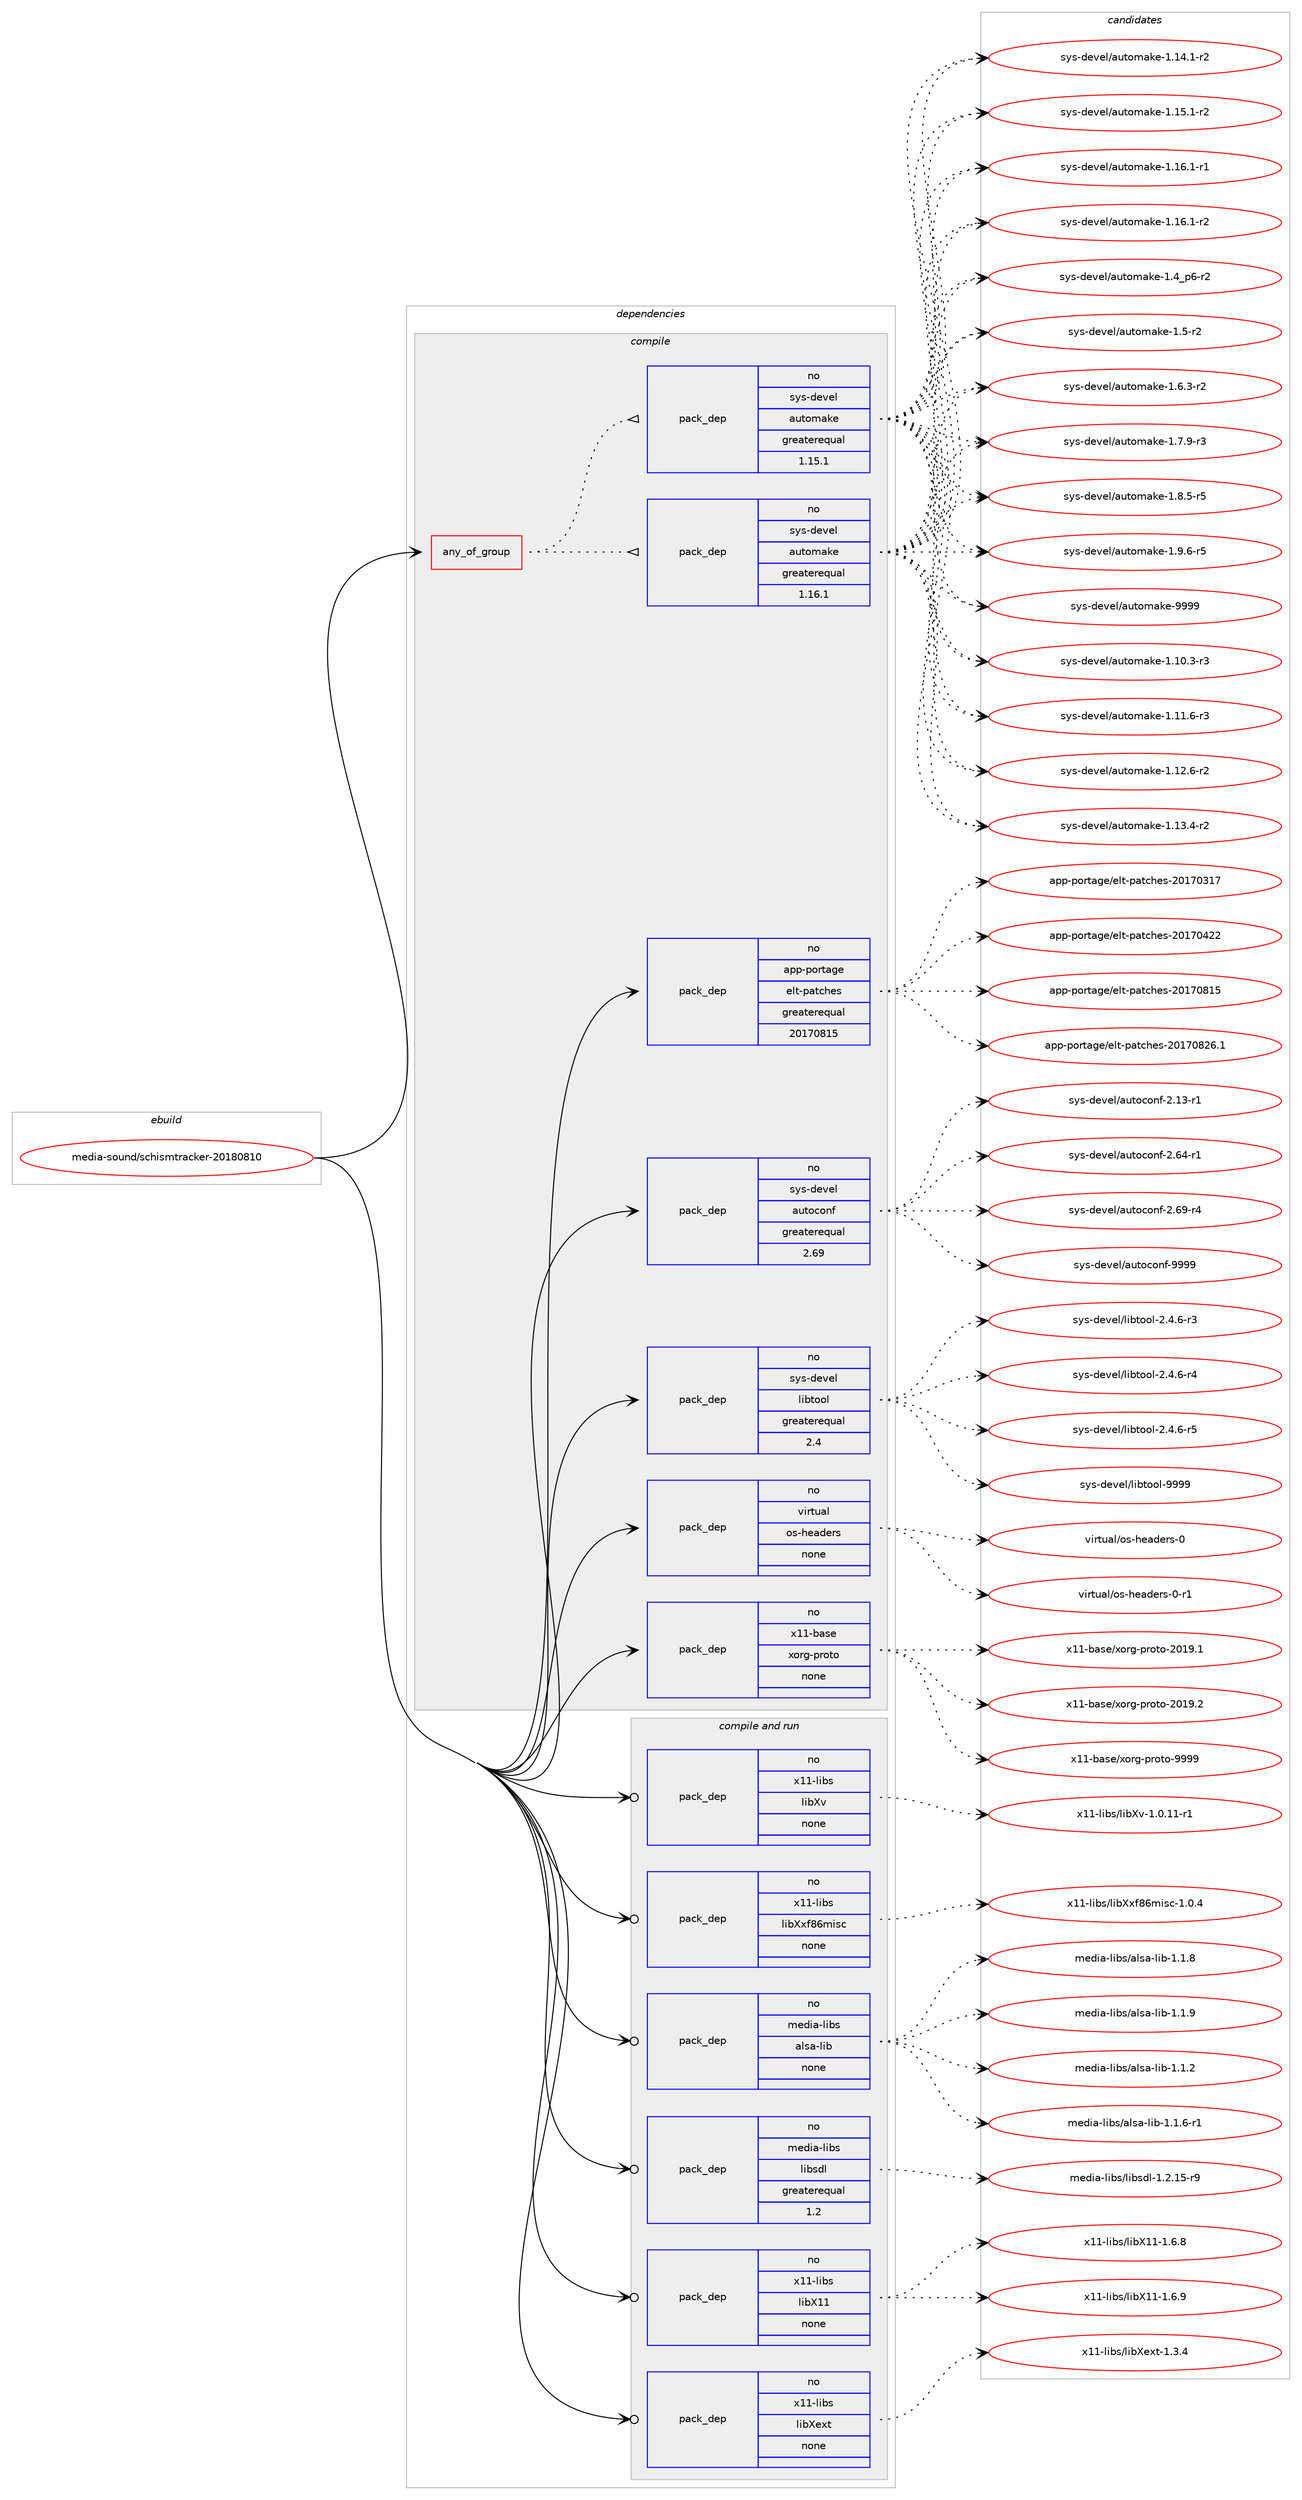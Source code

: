 digraph prolog {

# *************
# Graph options
# *************

newrank=true;
concentrate=true;
compound=true;
graph [rankdir=LR,fontname=Helvetica,fontsize=10,ranksep=1.5];#, ranksep=2.5, nodesep=0.2];
edge  [arrowhead=vee];
node  [fontname=Helvetica,fontsize=10];

# **********
# The ebuild
# **********

subgraph cluster_leftcol {
color=gray;
rank=same;
label=<<i>ebuild</i>>;
id [label="media-sound/schismtracker-20180810", color=red, width=4, href="../media-sound/schismtracker-20180810.svg"];
}

# ****************
# The dependencies
# ****************

subgraph cluster_midcol {
color=gray;
label=<<i>dependencies</i>>;
subgraph cluster_compile {
fillcolor="#eeeeee";
style=filled;
label=<<i>compile</i>>;
subgraph any13586 {
dependency803372 [label=<<TABLE BORDER="0" CELLBORDER="1" CELLSPACING="0" CELLPADDING="4"><TR><TD CELLPADDING="10">any_of_group</TD></TR></TABLE>>, shape=none, color=red];subgraph pack594227 {
dependency803373 [label=<<TABLE BORDER="0" CELLBORDER="1" CELLSPACING="0" CELLPADDING="4" WIDTH="220"><TR><TD ROWSPAN="6" CELLPADDING="30">pack_dep</TD></TR><TR><TD WIDTH="110">no</TD></TR><TR><TD>sys-devel</TD></TR><TR><TD>automake</TD></TR><TR><TD>greaterequal</TD></TR><TR><TD>1.16.1</TD></TR></TABLE>>, shape=none, color=blue];
}
dependency803372:e -> dependency803373:w [weight=20,style="dotted",arrowhead="oinv"];
subgraph pack594228 {
dependency803374 [label=<<TABLE BORDER="0" CELLBORDER="1" CELLSPACING="0" CELLPADDING="4" WIDTH="220"><TR><TD ROWSPAN="6" CELLPADDING="30">pack_dep</TD></TR><TR><TD WIDTH="110">no</TD></TR><TR><TD>sys-devel</TD></TR><TR><TD>automake</TD></TR><TR><TD>greaterequal</TD></TR><TR><TD>1.15.1</TD></TR></TABLE>>, shape=none, color=blue];
}
dependency803372:e -> dependency803374:w [weight=20,style="dotted",arrowhead="oinv"];
}
id:e -> dependency803372:w [weight=20,style="solid",arrowhead="vee"];
subgraph pack594229 {
dependency803375 [label=<<TABLE BORDER="0" CELLBORDER="1" CELLSPACING="0" CELLPADDING="4" WIDTH="220"><TR><TD ROWSPAN="6" CELLPADDING="30">pack_dep</TD></TR><TR><TD WIDTH="110">no</TD></TR><TR><TD>app-portage</TD></TR><TR><TD>elt-patches</TD></TR><TR><TD>greaterequal</TD></TR><TR><TD>20170815</TD></TR></TABLE>>, shape=none, color=blue];
}
id:e -> dependency803375:w [weight=20,style="solid",arrowhead="vee"];
subgraph pack594230 {
dependency803376 [label=<<TABLE BORDER="0" CELLBORDER="1" CELLSPACING="0" CELLPADDING="4" WIDTH="220"><TR><TD ROWSPAN="6" CELLPADDING="30">pack_dep</TD></TR><TR><TD WIDTH="110">no</TD></TR><TR><TD>sys-devel</TD></TR><TR><TD>autoconf</TD></TR><TR><TD>greaterequal</TD></TR><TR><TD>2.69</TD></TR></TABLE>>, shape=none, color=blue];
}
id:e -> dependency803376:w [weight=20,style="solid",arrowhead="vee"];
subgraph pack594231 {
dependency803377 [label=<<TABLE BORDER="0" CELLBORDER="1" CELLSPACING="0" CELLPADDING="4" WIDTH="220"><TR><TD ROWSPAN="6" CELLPADDING="30">pack_dep</TD></TR><TR><TD WIDTH="110">no</TD></TR><TR><TD>sys-devel</TD></TR><TR><TD>libtool</TD></TR><TR><TD>greaterequal</TD></TR><TR><TD>2.4</TD></TR></TABLE>>, shape=none, color=blue];
}
id:e -> dependency803377:w [weight=20,style="solid",arrowhead="vee"];
subgraph pack594232 {
dependency803378 [label=<<TABLE BORDER="0" CELLBORDER="1" CELLSPACING="0" CELLPADDING="4" WIDTH="220"><TR><TD ROWSPAN="6" CELLPADDING="30">pack_dep</TD></TR><TR><TD WIDTH="110">no</TD></TR><TR><TD>virtual</TD></TR><TR><TD>os-headers</TD></TR><TR><TD>none</TD></TR><TR><TD></TD></TR></TABLE>>, shape=none, color=blue];
}
id:e -> dependency803378:w [weight=20,style="solid",arrowhead="vee"];
subgraph pack594233 {
dependency803379 [label=<<TABLE BORDER="0" CELLBORDER="1" CELLSPACING="0" CELLPADDING="4" WIDTH="220"><TR><TD ROWSPAN="6" CELLPADDING="30">pack_dep</TD></TR><TR><TD WIDTH="110">no</TD></TR><TR><TD>x11-base</TD></TR><TR><TD>xorg-proto</TD></TR><TR><TD>none</TD></TR><TR><TD></TD></TR></TABLE>>, shape=none, color=blue];
}
id:e -> dependency803379:w [weight=20,style="solid",arrowhead="vee"];
}
subgraph cluster_compileandrun {
fillcolor="#eeeeee";
style=filled;
label=<<i>compile and run</i>>;
subgraph pack594234 {
dependency803380 [label=<<TABLE BORDER="0" CELLBORDER="1" CELLSPACING="0" CELLPADDING="4" WIDTH="220"><TR><TD ROWSPAN="6" CELLPADDING="30">pack_dep</TD></TR><TR><TD WIDTH="110">no</TD></TR><TR><TD>media-libs</TD></TR><TR><TD>alsa-lib</TD></TR><TR><TD>none</TD></TR><TR><TD></TD></TR></TABLE>>, shape=none, color=blue];
}
id:e -> dependency803380:w [weight=20,style="solid",arrowhead="odotvee"];
subgraph pack594235 {
dependency803381 [label=<<TABLE BORDER="0" CELLBORDER="1" CELLSPACING="0" CELLPADDING="4" WIDTH="220"><TR><TD ROWSPAN="6" CELLPADDING="30">pack_dep</TD></TR><TR><TD WIDTH="110">no</TD></TR><TR><TD>media-libs</TD></TR><TR><TD>libsdl</TD></TR><TR><TD>greaterequal</TD></TR><TR><TD>1.2</TD></TR></TABLE>>, shape=none, color=blue];
}
id:e -> dependency803381:w [weight=20,style="solid",arrowhead="odotvee"];
subgraph pack594236 {
dependency803382 [label=<<TABLE BORDER="0" CELLBORDER="1" CELLSPACING="0" CELLPADDING="4" WIDTH="220"><TR><TD ROWSPAN="6" CELLPADDING="30">pack_dep</TD></TR><TR><TD WIDTH="110">no</TD></TR><TR><TD>x11-libs</TD></TR><TR><TD>libX11</TD></TR><TR><TD>none</TD></TR><TR><TD></TD></TR></TABLE>>, shape=none, color=blue];
}
id:e -> dependency803382:w [weight=20,style="solid",arrowhead="odotvee"];
subgraph pack594237 {
dependency803383 [label=<<TABLE BORDER="0" CELLBORDER="1" CELLSPACING="0" CELLPADDING="4" WIDTH="220"><TR><TD ROWSPAN="6" CELLPADDING="30">pack_dep</TD></TR><TR><TD WIDTH="110">no</TD></TR><TR><TD>x11-libs</TD></TR><TR><TD>libXext</TD></TR><TR><TD>none</TD></TR><TR><TD></TD></TR></TABLE>>, shape=none, color=blue];
}
id:e -> dependency803383:w [weight=20,style="solid",arrowhead="odotvee"];
subgraph pack594238 {
dependency803384 [label=<<TABLE BORDER="0" CELLBORDER="1" CELLSPACING="0" CELLPADDING="4" WIDTH="220"><TR><TD ROWSPAN="6" CELLPADDING="30">pack_dep</TD></TR><TR><TD WIDTH="110">no</TD></TR><TR><TD>x11-libs</TD></TR><TR><TD>libXv</TD></TR><TR><TD>none</TD></TR><TR><TD></TD></TR></TABLE>>, shape=none, color=blue];
}
id:e -> dependency803384:w [weight=20,style="solid",arrowhead="odotvee"];
subgraph pack594239 {
dependency803385 [label=<<TABLE BORDER="0" CELLBORDER="1" CELLSPACING="0" CELLPADDING="4" WIDTH="220"><TR><TD ROWSPAN="6" CELLPADDING="30">pack_dep</TD></TR><TR><TD WIDTH="110">no</TD></TR><TR><TD>x11-libs</TD></TR><TR><TD>libXxf86misc</TD></TR><TR><TD>none</TD></TR><TR><TD></TD></TR></TABLE>>, shape=none, color=blue];
}
id:e -> dependency803385:w [weight=20,style="solid",arrowhead="odotvee"];
}
subgraph cluster_run {
fillcolor="#eeeeee";
style=filled;
label=<<i>run</i>>;
}
}

# **************
# The candidates
# **************

subgraph cluster_choices {
rank=same;
color=gray;
label=<<i>candidates</i>>;

subgraph choice594227 {
color=black;
nodesep=1;
choice11512111545100101118101108479711711611110997107101454946494846514511451 [label="sys-devel/automake-1.10.3-r3", color=red, width=4,href="../sys-devel/automake-1.10.3-r3.svg"];
choice11512111545100101118101108479711711611110997107101454946494946544511451 [label="sys-devel/automake-1.11.6-r3", color=red, width=4,href="../sys-devel/automake-1.11.6-r3.svg"];
choice11512111545100101118101108479711711611110997107101454946495046544511450 [label="sys-devel/automake-1.12.6-r2", color=red, width=4,href="../sys-devel/automake-1.12.6-r2.svg"];
choice11512111545100101118101108479711711611110997107101454946495146524511450 [label="sys-devel/automake-1.13.4-r2", color=red, width=4,href="../sys-devel/automake-1.13.4-r2.svg"];
choice11512111545100101118101108479711711611110997107101454946495246494511450 [label="sys-devel/automake-1.14.1-r2", color=red, width=4,href="../sys-devel/automake-1.14.1-r2.svg"];
choice11512111545100101118101108479711711611110997107101454946495346494511450 [label="sys-devel/automake-1.15.1-r2", color=red, width=4,href="../sys-devel/automake-1.15.1-r2.svg"];
choice11512111545100101118101108479711711611110997107101454946495446494511449 [label="sys-devel/automake-1.16.1-r1", color=red, width=4,href="../sys-devel/automake-1.16.1-r1.svg"];
choice11512111545100101118101108479711711611110997107101454946495446494511450 [label="sys-devel/automake-1.16.1-r2", color=red, width=4,href="../sys-devel/automake-1.16.1-r2.svg"];
choice115121115451001011181011084797117116111109971071014549465295112544511450 [label="sys-devel/automake-1.4_p6-r2", color=red, width=4,href="../sys-devel/automake-1.4_p6-r2.svg"];
choice11512111545100101118101108479711711611110997107101454946534511450 [label="sys-devel/automake-1.5-r2", color=red, width=4,href="../sys-devel/automake-1.5-r2.svg"];
choice115121115451001011181011084797117116111109971071014549465446514511450 [label="sys-devel/automake-1.6.3-r2", color=red, width=4,href="../sys-devel/automake-1.6.3-r2.svg"];
choice115121115451001011181011084797117116111109971071014549465546574511451 [label="sys-devel/automake-1.7.9-r3", color=red, width=4,href="../sys-devel/automake-1.7.9-r3.svg"];
choice115121115451001011181011084797117116111109971071014549465646534511453 [label="sys-devel/automake-1.8.5-r5", color=red, width=4,href="../sys-devel/automake-1.8.5-r5.svg"];
choice115121115451001011181011084797117116111109971071014549465746544511453 [label="sys-devel/automake-1.9.6-r5", color=red, width=4,href="../sys-devel/automake-1.9.6-r5.svg"];
choice115121115451001011181011084797117116111109971071014557575757 [label="sys-devel/automake-9999", color=red, width=4,href="../sys-devel/automake-9999.svg"];
dependency803373:e -> choice11512111545100101118101108479711711611110997107101454946494846514511451:w [style=dotted,weight="100"];
dependency803373:e -> choice11512111545100101118101108479711711611110997107101454946494946544511451:w [style=dotted,weight="100"];
dependency803373:e -> choice11512111545100101118101108479711711611110997107101454946495046544511450:w [style=dotted,weight="100"];
dependency803373:e -> choice11512111545100101118101108479711711611110997107101454946495146524511450:w [style=dotted,weight="100"];
dependency803373:e -> choice11512111545100101118101108479711711611110997107101454946495246494511450:w [style=dotted,weight="100"];
dependency803373:e -> choice11512111545100101118101108479711711611110997107101454946495346494511450:w [style=dotted,weight="100"];
dependency803373:e -> choice11512111545100101118101108479711711611110997107101454946495446494511449:w [style=dotted,weight="100"];
dependency803373:e -> choice11512111545100101118101108479711711611110997107101454946495446494511450:w [style=dotted,weight="100"];
dependency803373:e -> choice115121115451001011181011084797117116111109971071014549465295112544511450:w [style=dotted,weight="100"];
dependency803373:e -> choice11512111545100101118101108479711711611110997107101454946534511450:w [style=dotted,weight="100"];
dependency803373:e -> choice115121115451001011181011084797117116111109971071014549465446514511450:w [style=dotted,weight="100"];
dependency803373:e -> choice115121115451001011181011084797117116111109971071014549465546574511451:w [style=dotted,weight="100"];
dependency803373:e -> choice115121115451001011181011084797117116111109971071014549465646534511453:w [style=dotted,weight="100"];
dependency803373:e -> choice115121115451001011181011084797117116111109971071014549465746544511453:w [style=dotted,weight="100"];
dependency803373:e -> choice115121115451001011181011084797117116111109971071014557575757:w [style=dotted,weight="100"];
}
subgraph choice594228 {
color=black;
nodesep=1;
choice11512111545100101118101108479711711611110997107101454946494846514511451 [label="sys-devel/automake-1.10.3-r3", color=red, width=4,href="../sys-devel/automake-1.10.3-r3.svg"];
choice11512111545100101118101108479711711611110997107101454946494946544511451 [label="sys-devel/automake-1.11.6-r3", color=red, width=4,href="../sys-devel/automake-1.11.6-r3.svg"];
choice11512111545100101118101108479711711611110997107101454946495046544511450 [label="sys-devel/automake-1.12.6-r2", color=red, width=4,href="../sys-devel/automake-1.12.6-r2.svg"];
choice11512111545100101118101108479711711611110997107101454946495146524511450 [label="sys-devel/automake-1.13.4-r2", color=red, width=4,href="../sys-devel/automake-1.13.4-r2.svg"];
choice11512111545100101118101108479711711611110997107101454946495246494511450 [label="sys-devel/automake-1.14.1-r2", color=red, width=4,href="../sys-devel/automake-1.14.1-r2.svg"];
choice11512111545100101118101108479711711611110997107101454946495346494511450 [label="sys-devel/automake-1.15.1-r2", color=red, width=4,href="../sys-devel/automake-1.15.1-r2.svg"];
choice11512111545100101118101108479711711611110997107101454946495446494511449 [label="sys-devel/automake-1.16.1-r1", color=red, width=4,href="../sys-devel/automake-1.16.1-r1.svg"];
choice11512111545100101118101108479711711611110997107101454946495446494511450 [label="sys-devel/automake-1.16.1-r2", color=red, width=4,href="../sys-devel/automake-1.16.1-r2.svg"];
choice115121115451001011181011084797117116111109971071014549465295112544511450 [label="sys-devel/automake-1.4_p6-r2", color=red, width=4,href="../sys-devel/automake-1.4_p6-r2.svg"];
choice11512111545100101118101108479711711611110997107101454946534511450 [label="sys-devel/automake-1.5-r2", color=red, width=4,href="../sys-devel/automake-1.5-r2.svg"];
choice115121115451001011181011084797117116111109971071014549465446514511450 [label="sys-devel/automake-1.6.3-r2", color=red, width=4,href="../sys-devel/automake-1.6.3-r2.svg"];
choice115121115451001011181011084797117116111109971071014549465546574511451 [label="sys-devel/automake-1.7.9-r3", color=red, width=4,href="../sys-devel/automake-1.7.9-r3.svg"];
choice115121115451001011181011084797117116111109971071014549465646534511453 [label="sys-devel/automake-1.8.5-r5", color=red, width=4,href="../sys-devel/automake-1.8.5-r5.svg"];
choice115121115451001011181011084797117116111109971071014549465746544511453 [label="sys-devel/automake-1.9.6-r5", color=red, width=4,href="../sys-devel/automake-1.9.6-r5.svg"];
choice115121115451001011181011084797117116111109971071014557575757 [label="sys-devel/automake-9999", color=red, width=4,href="../sys-devel/automake-9999.svg"];
dependency803374:e -> choice11512111545100101118101108479711711611110997107101454946494846514511451:w [style=dotted,weight="100"];
dependency803374:e -> choice11512111545100101118101108479711711611110997107101454946494946544511451:w [style=dotted,weight="100"];
dependency803374:e -> choice11512111545100101118101108479711711611110997107101454946495046544511450:w [style=dotted,weight="100"];
dependency803374:e -> choice11512111545100101118101108479711711611110997107101454946495146524511450:w [style=dotted,weight="100"];
dependency803374:e -> choice11512111545100101118101108479711711611110997107101454946495246494511450:w [style=dotted,weight="100"];
dependency803374:e -> choice11512111545100101118101108479711711611110997107101454946495346494511450:w [style=dotted,weight="100"];
dependency803374:e -> choice11512111545100101118101108479711711611110997107101454946495446494511449:w [style=dotted,weight="100"];
dependency803374:e -> choice11512111545100101118101108479711711611110997107101454946495446494511450:w [style=dotted,weight="100"];
dependency803374:e -> choice115121115451001011181011084797117116111109971071014549465295112544511450:w [style=dotted,weight="100"];
dependency803374:e -> choice11512111545100101118101108479711711611110997107101454946534511450:w [style=dotted,weight="100"];
dependency803374:e -> choice115121115451001011181011084797117116111109971071014549465446514511450:w [style=dotted,weight="100"];
dependency803374:e -> choice115121115451001011181011084797117116111109971071014549465546574511451:w [style=dotted,weight="100"];
dependency803374:e -> choice115121115451001011181011084797117116111109971071014549465646534511453:w [style=dotted,weight="100"];
dependency803374:e -> choice115121115451001011181011084797117116111109971071014549465746544511453:w [style=dotted,weight="100"];
dependency803374:e -> choice115121115451001011181011084797117116111109971071014557575757:w [style=dotted,weight="100"];
}
subgraph choice594229 {
color=black;
nodesep=1;
choice97112112451121111141169710310147101108116451129711699104101115455048495548514955 [label="app-portage/elt-patches-20170317", color=red, width=4,href="../app-portage/elt-patches-20170317.svg"];
choice97112112451121111141169710310147101108116451129711699104101115455048495548525050 [label="app-portage/elt-patches-20170422", color=red, width=4,href="../app-portage/elt-patches-20170422.svg"];
choice97112112451121111141169710310147101108116451129711699104101115455048495548564953 [label="app-portage/elt-patches-20170815", color=red, width=4,href="../app-portage/elt-patches-20170815.svg"];
choice971121124511211111411697103101471011081164511297116991041011154550484955485650544649 [label="app-portage/elt-patches-20170826.1", color=red, width=4,href="../app-portage/elt-patches-20170826.1.svg"];
dependency803375:e -> choice97112112451121111141169710310147101108116451129711699104101115455048495548514955:w [style=dotted,weight="100"];
dependency803375:e -> choice97112112451121111141169710310147101108116451129711699104101115455048495548525050:w [style=dotted,weight="100"];
dependency803375:e -> choice97112112451121111141169710310147101108116451129711699104101115455048495548564953:w [style=dotted,weight="100"];
dependency803375:e -> choice971121124511211111411697103101471011081164511297116991041011154550484955485650544649:w [style=dotted,weight="100"];
}
subgraph choice594230 {
color=black;
nodesep=1;
choice1151211154510010111810110847971171161119911111010245504649514511449 [label="sys-devel/autoconf-2.13-r1", color=red, width=4,href="../sys-devel/autoconf-2.13-r1.svg"];
choice1151211154510010111810110847971171161119911111010245504654524511449 [label="sys-devel/autoconf-2.64-r1", color=red, width=4,href="../sys-devel/autoconf-2.64-r1.svg"];
choice1151211154510010111810110847971171161119911111010245504654574511452 [label="sys-devel/autoconf-2.69-r4", color=red, width=4,href="../sys-devel/autoconf-2.69-r4.svg"];
choice115121115451001011181011084797117116111991111101024557575757 [label="sys-devel/autoconf-9999", color=red, width=4,href="../sys-devel/autoconf-9999.svg"];
dependency803376:e -> choice1151211154510010111810110847971171161119911111010245504649514511449:w [style=dotted,weight="100"];
dependency803376:e -> choice1151211154510010111810110847971171161119911111010245504654524511449:w [style=dotted,weight="100"];
dependency803376:e -> choice1151211154510010111810110847971171161119911111010245504654574511452:w [style=dotted,weight="100"];
dependency803376:e -> choice115121115451001011181011084797117116111991111101024557575757:w [style=dotted,weight="100"];
}
subgraph choice594231 {
color=black;
nodesep=1;
choice1151211154510010111810110847108105981161111111084550465246544511451 [label="sys-devel/libtool-2.4.6-r3", color=red, width=4,href="../sys-devel/libtool-2.4.6-r3.svg"];
choice1151211154510010111810110847108105981161111111084550465246544511452 [label="sys-devel/libtool-2.4.6-r4", color=red, width=4,href="../sys-devel/libtool-2.4.6-r4.svg"];
choice1151211154510010111810110847108105981161111111084550465246544511453 [label="sys-devel/libtool-2.4.6-r5", color=red, width=4,href="../sys-devel/libtool-2.4.6-r5.svg"];
choice1151211154510010111810110847108105981161111111084557575757 [label="sys-devel/libtool-9999", color=red, width=4,href="../sys-devel/libtool-9999.svg"];
dependency803377:e -> choice1151211154510010111810110847108105981161111111084550465246544511451:w [style=dotted,weight="100"];
dependency803377:e -> choice1151211154510010111810110847108105981161111111084550465246544511452:w [style=dotted,weight="100"];
dependency803377:e -> choice1151211154510010111810110847108105981161111111084550465246544511453:w [style=dotted,weight="100"];
dependency803377:e -> choice1151211154510010111810110847108105981161111111084557575757:w [style=dotted,weight="100"];
}
subgraph choice594232 {
color=black;
nodesep=1;
choice118105114116117971084711111545104101971001011141154548 [label="virtual/os-headers-0", color=red, width=4,href="../virtual/os-headers-0.svg"];
choice1181051141161179710847111115451041019710010111411545484511449 [label="virtual/os-headers-0-r1", color=red, width=4,href="../virtual/os-headers-0-r1.svg"];
dependency803378:e -> choice118105114116117971084711111545104101971001011141154548:w [style=dotted,weight="100"];
dependency803378:e -> choice1181051141161179710847111115451041019710010111411545484511449:w [style=dotted,weight="100"];
}
subgraph choice594233 {
color=black;
nodesep=1;
choice1204949459897115101471201111141034511211411111611145504849574649 [label="x11-base/xorg-proto-2019.1", color=red, width=4,href="../x11-base/xorg-proto-2019.1.svg"];
choice1204949459897115101471201111141034511211411111611145504849574650 [label="x11-base/xorg-proto-2019.2", color=red, width=4,href="../x11-base/xorg-proto-2019.2.svg"];
choice120494945989711510147120111114103451121141111161114557575757 [label="x11-base/xorg-proto-9999", color=red, width=4,href="../x11-base/xorg-proto-9999.svg"];
dependency803379:e -> choice1204949459897115101471201111141034511211411111611145504849574649:w [style=dotted,weight="100"];
dependency803379:e -> choice1204949459897115101471201111141034511211411111611145504849574650:w [style=dotted,weight="100"];
dependency803379:e -> choice120494945989711510147120111114103451121141111161114557575757:w [style=dotted,weight="100"];
}
subgraph choice594234 {
color=black;
nodesep=1;
choice1091011001059745108105981154797108115974510810598454946494650 [label="media-libs/alsa-lib-1.1.2", color=red, width=4,href="../media-libs/alsa-lib-1.1.2.svg"];
choice10910110010597451081059811547971081159745108105984549464946544511449 [label="media-libs/alsa-lib-1.1.6-r1", color=red, width=4,href="../media-libs/alsa-lib-1.1.6-r1.svg"];
choice1091011001059745108105981154797108115974510810598454946494656 [label="media-libs/alsa-lib-1.1.8", color=red, width=4,href="../media-libs/alsa-lib-1.1.8.svg"];
choice1091011001059745108105981154797108115974510810598454946494657 [label="media-libs/alsa-lib-1.1.9", color=red, width=4,href="../media-libs/alsa-lib-1.1.9.svg"];
dependency803380:e -> choice1091011001059745108105981154797108115974510810598454946494650:w [style=dotted,weight="100"];
dependency803380:e -> choice10910110010597451081059811547971081159745108105984549464946544511449:w [style=dotted,weight="100"];
dependency803380:e -> choice1091011001059745108105981154797108115974510810598454946494656:w [style=dotted,weight="100"];
dependency803380:e -> choice1091011001059745108105981154797108115974510810598454946494657:w [style=dotted,weight="100"];
}
subgraph choice594235 {
color=black;
nodesep=1;
choice1091011001059745108105981154710810598115100108454946504649534511457 [label="media-libs/libsdl-1.2.15-r9", color=red, width=4,href="../media-libs/libsdl-1.2.15-r9.svg"];
dependency803381:e -> choice1091011001059745108105981154710810598115100108454946504649534511457:w [style=dotted,weight="100"];
}
subgraph choice594236 {
color=black;
nodesep=1;
choice120494945108105981154710810598884949454946544656 [label="x11-libs/libX11-1.6.8", color=red, width=4,href="../x11-libs/libX11-1.6.8.svg"];
choice120494945108105981154710810598884949454946544657 [label="x11-libs/libX11-1.6.9", color=red, width=4,href="../x11-libs/libX11-1.6.9.svg"];
dependency803382:e -> choice120494945108105981154710810598884949454946544656:w [style=dotted,weight="100"];
dependency803382:e -> choice120494945108105981154710810598884949454946544657:w [style=dotted,weight="100"];
}
subgraph choice594237 {
color=black;
nodesep=1;
choice12049494510810598115471081059888101120116454946514652 [label="x11-libs/libXext-1.3.4", color=red, width=4,href="../x11-libs/libXext-1.3.4.svg"];
dependency803383:e -> choice12049494510810598115471081059888101120116454946514652:w [style=dotted,weight="100"];
}
subgraph choice594238 {
color=black;
nodesep=1;
choice12049494510810598115471081059888118454946484649494511449 [label="x11-libs/libXv-1.0.11-r1", color=red, width=4,href="../x11-libs/libXv-1.0.11-r1.svg"];
dependency803384:e -> choice12049494510810598115471081059888118454946484649494511449:w [style=dotted,weight="100"];
}
subgraph choice594239 {
color=black;
nodesep=1;
choice12049494510810598115471081059888120102565410910511599454946484652 [label="x11-libs/libXxf86misc-1.0.4", color=red, width=4,href="../x11-libs/libXxf86misc-1.0.4.svg"];
dependency803385:e -> choice12049494510810598115471081059888120102565410910511599454946484652:w [style=dotted,weight="100"];
}
}

}
